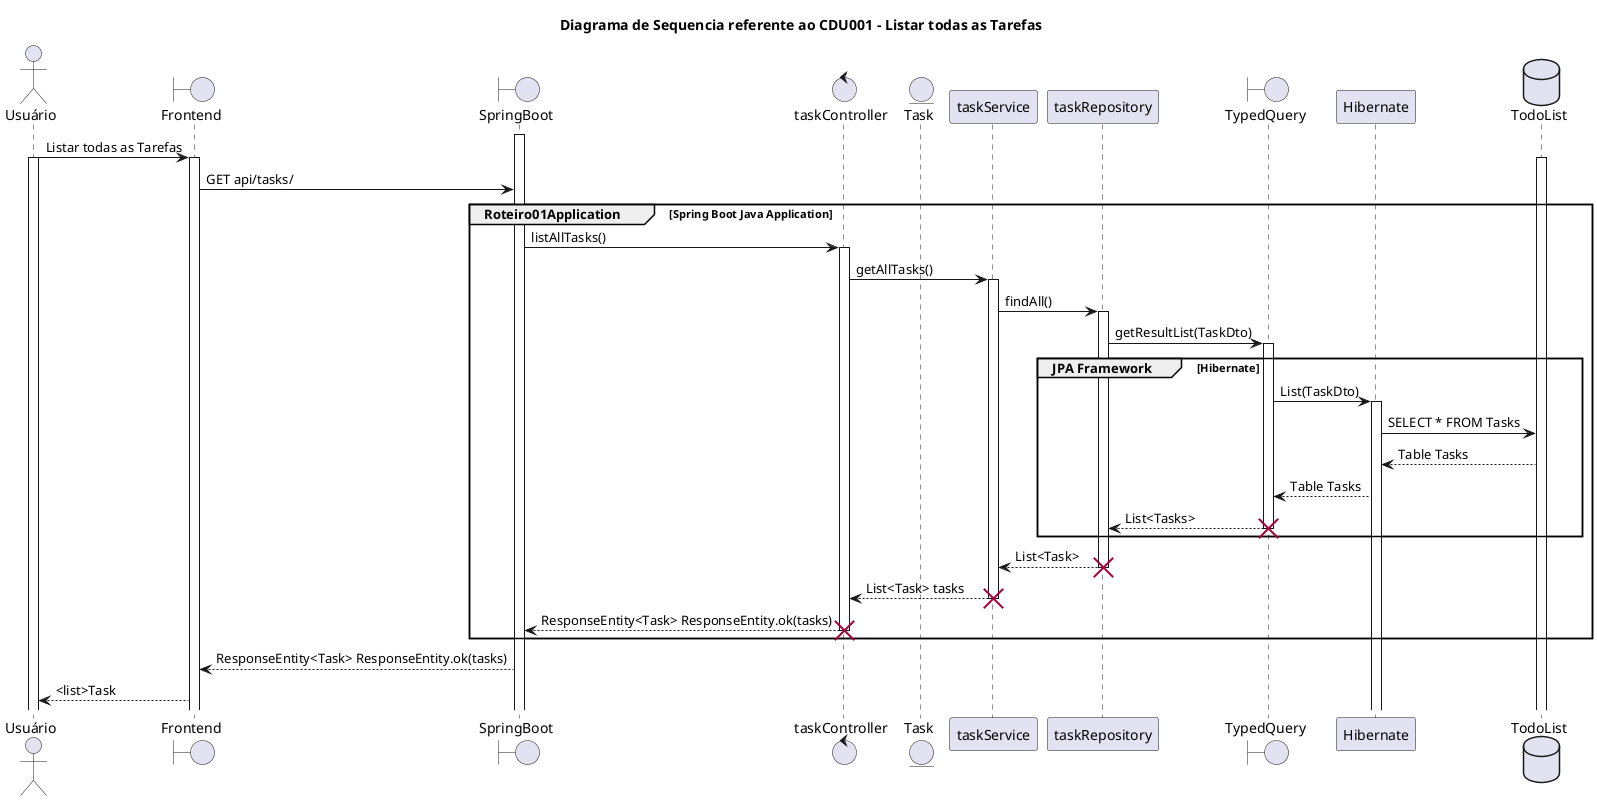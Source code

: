 @startuml
title Diagrama de Sequencia referente ao CDU001 - Listar todas as Tarefas
actor Usuário
Boundary Frontend
Boundary SpringBoot
Control taskController
Entity Task
Participant taskService
Participant taskRepository
Boundary TypedQuery
Participant Hibernate
Database TodoList
activate SpringBoot
Usuário -> Frontend: Listar todas as Tarefas
activate Usuário
activate Frontend
activate TodoList
Frontend -> SpringBoot: GET api/tasks/
group Roteiro01Application [Spring Boot Java Application]
SpringBoot -> taskController: listAllTasks()
activate taskController
taskController -> taskService: getAllTasks()
activate taskService
taskService -> taskRepository: findAll()
activate taskRepository
taskRepository -> TypedQuery: getResultList(TaskDto)
group JPA Framework[Hibernate]
Activate TypedQuery
TypedQuery -> Hibernate: List(TaskDto)
Activate Hibernate
Hibernate -> TodoList: SELECT * FROM Tasks
TodoList --> Hibernate: Table Tasks
Hibernate --> TypedQuery: Table Tasks
TypedQuery --> taskRepository: List<Tasks>
destroy TypedQuery
end
taskRepository --> taskService: List<Task>
destroy taskRepository
taskService --> taskController: List<Task> tasks
destroy taskService
taskController --> SpringBoot: ResponseEntity<Task> ResponseEntity.ok(tasks)
destroy taskController
end
SpringBoot --> Frontend : ResponseEntity<Task> ResponseEntity.ok(tasks)
Frontend --> Usuário: <list>Task
@enduml

